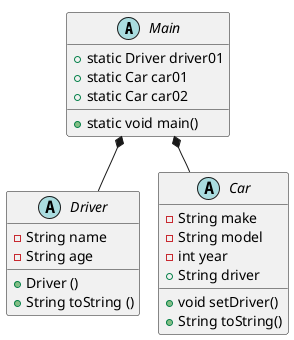 @startuml
'https://plantuml.com/object-diagram
!pragma layout smetana

abstract class Main
abstract class Driver
abstract class Car


Main : + static void main()
Main : + static Driver driver01
Main : + static Car car01
Main : + static Car car02

Driver : + Driver ()
Driver : + String toString ()
Driver : - String name
Driver : - String age

Car : - String make
Car : - String model
Car : - int year
Car : + String driver
Car : + void setDriver()
Car : + String toString()

Main *-- Car
Main *-- Driver



@enduml
